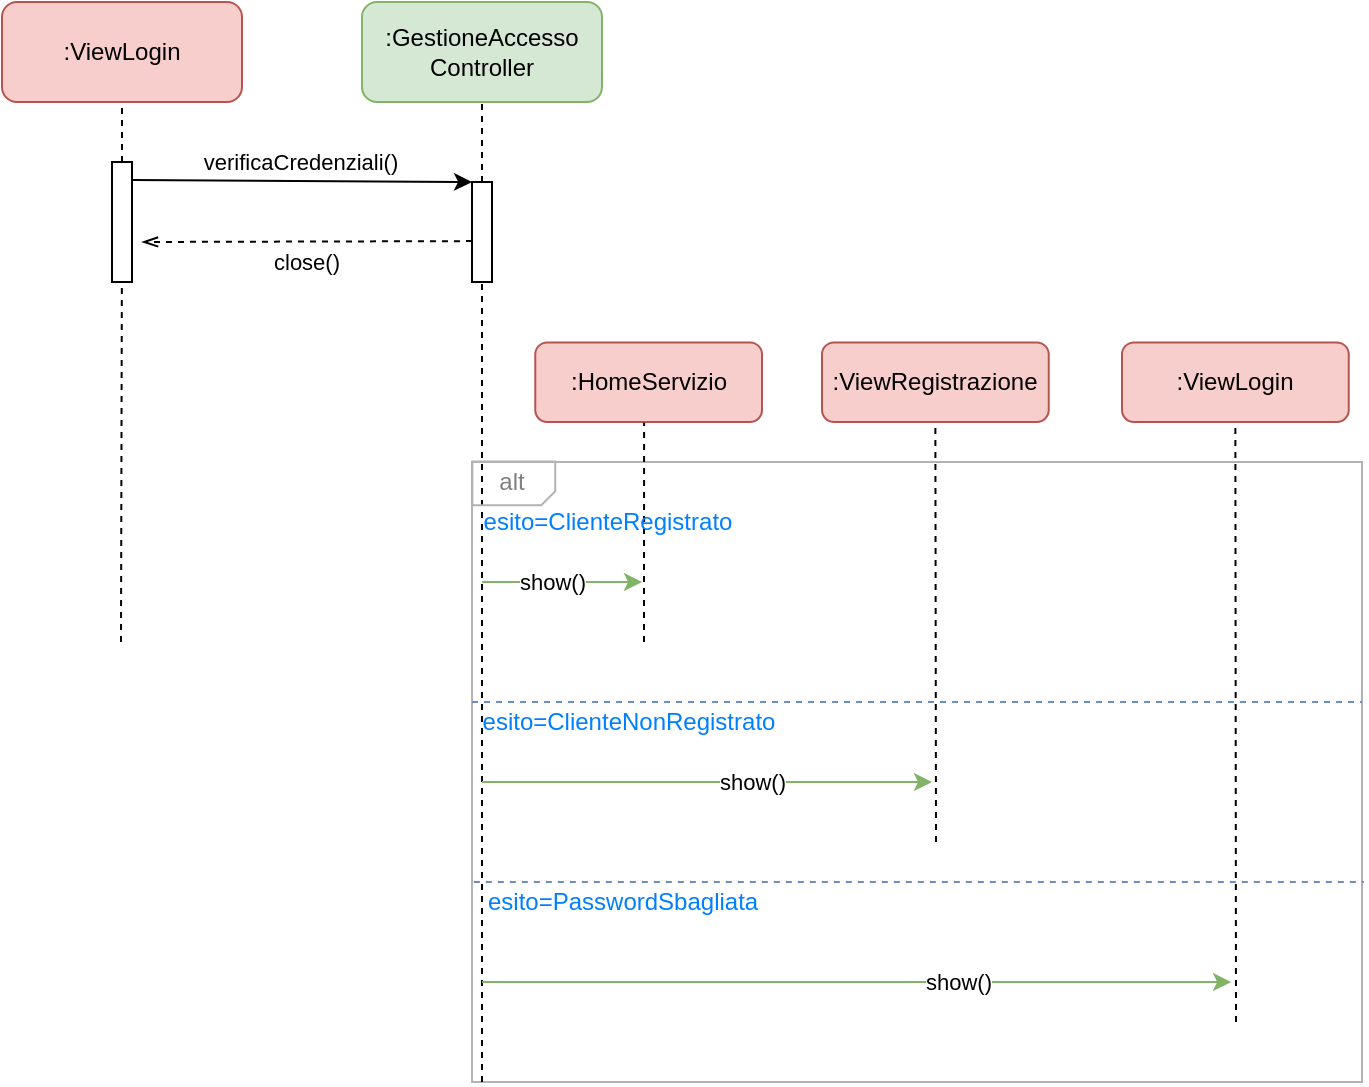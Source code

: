 <mxfile version="14.6.11" type="device"><diagram id="clm67ZpJlsWhISlp--nk" name="Page-2"><mxGraphModel dx="813" dy="455" grid="1" gridSize="10" guides="1" tooltips="1" connect="1" arrows="1" fold="1" page="1" pageScale="1" pageWidth="827" pageHeight="1169" math="0" shadow="0"><root><mxCell id="4GLRoQztJmaeqqmmTiDG-0"/><mxCell id="4GLRoQztJmaeqqmmTiDG-1" parent="4GLRoQztJmaeqqmmTiDG-0"/><mxCell id="mY2MnRpSuvt-j2JOTCd8-20" value="" style="rounded=0;whiteSpace=wrap;html=1;fillColor=none;strokeColor=#B3B3B3;" vertex="1" parent="4GLRoQztJmaeqqmmTiDG-1"><mxGeometry x="555" y="340" width="445" height="310" as="geometry"/></mxCell><mxCell id="mY2MnRpSuvt-j2JOTCd8-1" value=":ViewLogin" style="rounded=1;whiteSpace=wrap;html=1;fillColor=#f8cecc;strokeColor=#b85450;" vertex="1" parent="4GLRoQztJmaeqqmmTiDG-1"><mxGeometry x="320" y="110" width="120" height="50" as="geometry"/></mxCell><mxCell id="mY2MnRpSuvt-j2JOTCd8-2" value=":GestioneAccesso&lt;br&gt;Controller" style="rounded=1;whiteSpace=wrap;html=1;fillColor=#d5e8d4;strokeColor=#82b366;" vertex="1" parent="4GLRoQztJmaeqqmmTiDG-1"><mxGeometry x="500" y="110" width="120" height="50" as="geometry"/></mxCell><mxCell id="mY2MnRpSuvt-j2JOTCd8-3" value="" style="endArrow=none;dashed=1;html=1;entryX=0.5;entryY=1;entryDx=0;entryDy=0;startArrow=none;" edge="1" parent="4GLRoQztJmaeqqmmTiDG-1" source="mY2MnRpSuvt-j2JOTCd8-11" target="mY2MnRpSuvt-j2JOTCd8-2"><mxGeometry width="50" height="50" relative="1" as="geometry"><mxPoint x="560" y="440" as="sourcePoint"/><mxPoint x="320" y="260" as="targetPoint"/></mxGeometry></mxCell><mxCell id="mY2MnRpSuvt-j2JOTCd8-4" value="" style="endArrow=none;dashed=1;html=1;startArrow=none;" edge="1" parent="4GLRoQztJmaeqqmmTiDG-1" source="mY2MnRpSuvt-j2JOTCd8-9"><mxGeometry width="50" height="50" relative="1" as="geometry"><mxPoint x="379.5" y="430" as="sourcePoint"/><mxPoint x="380" y="160" as="targetPoint"/></mxGeometry></mxCell><mxCell id="mY2MnRpSuvt-j2JOTCd8-9" value="" style="rounded=0;whiteSpace=wrap;html=1;" vertex="1" parent="4GLRoQztJmaeqqmmTiDG-1"><mxGeometry x="375" y="190" width="10" height="60" as="geometry"/></mxCell><mxCell id="mY2MnRpSuvt-j2JOTCd8-10" value="" style="endArrow=none;dashed=1;html=1;" edge="1" parent="4GLRoQztJmaeqqmmTiDG-1" target="mY2MnRpSuvt-j2JOTCd8-9"><mxGeometry width="50" height="50" relative="1" as="geometry"><mxPoint x="379.5" y="430.0" as="sourcePoint"/><mxPoint x="380" y="160" as="targetPoint"/></mxGeometry></mxCell><mxCell id="mY2MnRpSuvt-j2JOTCd8-11" value="" style="rounded=0;whiteSpace=wrap;html=1;" vertex="1" parent="4GLRoQztJmaeqqmmTiDG-1"><mxGeometry x="555" y="200" width="10" height="50" as="geometry"/></mxCell><mxCell id="mY2MnRpSuvt-j2JOTCd8-12" value="" style="endArrow=none;dashed=1;html=1;entryX=0.5;entryY=1;entryDx=0;entryDy=0;" edge="1" parent="4GLRoQztJmaeqqmmTiDG-1" target="mY2MnRpSuvt-j2JOTCd8-11"><mxGeometry width="50" height="50" relative="1" as="geometry"><mxPoint x="560" y="650" as="sourcePoint"/><mxPoint x="560" y="160" as="targetPoint"/></mxGeometry></mxCell><mxCell id="mY2MnRpSuvt-j2JOTCd8-15" value="" style="endArrow=classic;html=1;entryX=0;entryY=0;entryDx=0;entryDy=0;" edge="1" parent="4GLRoQztJmaeqqmmTiDG-1" target="mY2MnRpSuvt-j2JOTCd8-11"><mxGeometry width="50" height="50" relative="1" as="geometry"><mxPoint x="385" y="199" as="sourcePoint"/><mxPoint x="560" y="199" as="targetPoint"/></mxGeometry></mxCell><mxCell id="mY2MnRpSuvt-j2JOTCd8-16" value="verificaCredenziali()" style="edgeLabel;html=1;align=center;verticalAlign=middle;resizable=0;points=[];" vertex="1" connectable="0" parent="mY2MnRpSuvt-j2JOTCd8-15"><mxGeometry x="-0.213" y="2" relative="1" as="geometry"><mxPoint x="17" y="-8" as="offset"/></mxGeometry></mxCell><mxCell id="mY2MnRpSuvt-j2JOTCd8-17" value="" style="endArrow=openThin;html=1;exitX=0;exitY=0.591;exitDx=0;exitDy=0;dashed=1;exitPerimeter=0;endFill=0;" edge="1" parent="4GLRoQztJmaeqqmmTiDG-1" source="mY2MnRpSuvt-j2JOTCd8-11"><mxGeometry width="50" height="50" relative="1" as="geometry"><mxPoint x="395" y="209" as="sourcePoint"/><mxPoint x="390" y="230" as="targetPoint"/></mxGeometry></mxCell><mxCell id="mY2MnRpSuvt-j2JOTCd8-18" value="close()" style="edgeLabel;html=1;align=center;verticalAlign=middle;resizable=0;points=[];" vertex="1" connectable="0" parent="mY2MnRpSuvt-j2JOTCd8-17"><mxGeometry x="-0.213" y="2" relative="1" as="geometry"><mxPoint x="-18" y="8" as="offset"/></mxGeometry></mxCell><mxCell id="mY2MnRpSuvt-j2JOTCd8-23" value="" style="shape=card;whiteSpace=wrap;html=1;strokeColor=#B3B3B3;fillColor=none;rotation=-90;flipV=1;size=7;" vertex="1" parent="4GLRoQztJmaeqqmmTiDG-1"><mxGeometry x="565" y="330" width="21.81" height="41.43" as="geometry"/></mxCell><mxCell id="mY2MnRpSuvt-j2JOTCd8-24" value=":HomeServizio" style="rounded=1;whiteSpace=wrap;html=1;fillColor=#f8cecc;strokeColor=#b85450;" vertex="1" parent="4GLRoQztJmaeqqmmTiDG-1"><mxGeometry x="586.63" y="280.2" width="113.37" height="39.8" as="geometry"/></mxCell><mxCell id="mY2MnRpSuvt-j2JOTCd8-25" value=":ViewRegistrazione" style="rounded=1;whiteSpace=wrap;html=1;fillColor=#f8cecc;strokeColor=#b85450;" vertex="1" parent="4GLRoQztJmaeqqmmTiDG-1"><mxGeometry x="730" y="280.2" width="113.37" height="39.8" as="geometry"/></mxCell><mxCell id="mY2MnRpSuvt-j2JOTCd8-29" value="" style="endArrow=none;dashed=1;html=1;entryX=0.48;entryY=1.01;entryDx=0;entryDy=0;entryPerimeter=0;" edge="1" parent="4GLRoQztJmaeqqmmTiDG-1" target="mY2MnRpSuvt-j2JOTCd8-24"><mxGeometry width="50" height="50" relative="1" as="geometry"><mxPoint x="641" y="430" as="sourcePoint"/><mxPoint x="640" y="360" as="targetPoint"/></mxGeometry></mxCell><mxCell id="mY2MnRpSuvt-j2JOTCd8-30" value="" style="endArrow=none;dashed=1;html=1;entryX=0.5;entryY=1;entryDx=0;entryDy=0;" edge="1" parent="4GLRoQztJmaeqqmmTiDG-1" target="mY2MnRpSuvt-j2JOTCd8-25"><mxGeometry width="50" height="50" relative="1" as="geometry"><mxPoint x="787" y="530" as="sourcePoint"/><mxPoint x="640" y="400" as="targetPoint"/></mxGeometry></mxCell><mxCell id="mY2MnRpSuvt-j2JOTCd8-31" value="&lt;font color=&quot;#808080&quot;&gt;alt&lt;/font&gt;" style="text;html=1;strokeColor=none;fillColor=none;align=center;verticalAlign=middle;whiteSpace=wrap;rounded=0;" vertex="1" parent="4GLRoQztJmaeqqmmTiDG-1"><mxGeometry x="555" y="340" width="40" height="20" as="geometry"/></mxCell><mxCell id="mY2MnRpSuvt-j2JOTCd8-32" value="" style="endArrow=classic;html=1;fillColor=#d5e8d4;strokeColor=#82b366;" edge="1" parent="4GLRoQztJmaeqqmmTiDG-1"><mxGeometry width="50" height="50" relative="1" as="geometry"><mxPoint x="560" y="400" as="sourcePoint"/><mxPoint x="640" y="400" as="targetPoint"/></mxGeometry></mxCell><mxCell id="mY2MnRpSuvt-j2JOTCd8-33" value="show()" style="edgeLabel;html=1;align=center;verticalAlign=middle;resizable=0;points=[];" vertex="1" connectable="0" parent="mY2MnRpSuvt-j2JOTCd8-32"><mxGeometry x="0.375" relative="1" as="geometry"><mxPoint x="-20" as="offset"/></mxGeometry></mxCell><mxCell id="mY2MnRpSuvt-j2JOTCd8-34" value="" style="endArrow=classic;html=1;fillColor=#d5e8d4;strokeColor=#82b366;" edge="1" parent="4GLRoQztJmaeqqmmTiDG-1"><mxGeometry width="50" height="50" relative="1" as="geometry"><mxPoint x="560" y="500" as="sourcePoint"/><mxPoint x="785" y="500" as="targetPoint"/></mxGeometry></mxCell><mxCell id="mY2MnRpSuvt-j2JOTCd8-35" value="show()" style="edgeLabel;html=1;align=center;verticalAlign=middle;resizable=0;points=[];" vertex="1" connectable="0" parent="mY2MnRpSuvt-j2JOTCd8-34"><mxGeometry x="0.375" relative="1" as="geometry"><mxPoint x="-20" as="offset"/></mxGeometry></mxCell><mxCell id="mY2MnRpSuvt-j2JOTCd8-36" value="" style="endArrow=none;dashed=1;html=1;fillColor=#dae8fc;strokeColor=#6c8ebf;" edge="1" parent="4GLRoQztJmaeqqmmTiDG-1"><mxGeometry width="50" height="50" relative="1" as="geometry"><mxPoint x="555" y="460" as="sourcePoint"/><mxPoint x="1000" y="460" as="targetPoint"/></mxGeometry></mxCell><mxCell id="mY2MnRpSuvt-j2JOTCd8-38" value="&lt;font color=&quot;#007fff&quot;&gt;esito=ClienteRegistrato&lt;/font&gt;" style="text;html=1;strokeColor=none;fillColor=none;align=center;verticalAlign=middle;whiteSpace=wrap;rounded=0;" vertex="1" parent="4GLRoQztJmaeqqmmTiDG-1"><mxGeometry x="555.91" y="360" width="134.09" height="20" as="geometry"/></mxCell><mxCell id="mY2MnRpSuvt-j2JOTCd8-39" value="&lt;span style=&quot;color: rgb(0 , 127 , 255)&quot;&gt;esito=ClienteNonRegistrato&lt;/span&gt;" style="text;html=1;strokeColor=none;fillColor=none;align=center;verticalAlign=middle;whiteSpace=wrap;rounded=0;" vertex="1" parent="4GLRoQztJmaeqqmmTiDG-1"><mxGeometry x="555.91" y="460" width="155" height="20" as="geometry"/></mxCell><mxCell id="mY2MnRpSuvt-j2JOTCd8-40" value="" style="endArrow=none;dashed=1;html=1;fillColor=#dae8fc;strokeColor=#6c8ebf;" edge="1" parent="4GLRoQztJmaeqqmmTiDG-1"><mxGeometry width="50" height="50" relative="1" as="geometry"><mxPoint x="555.91" y="550" as="sourcePoint"/><mxPoint x="1000.91" y="550" as="targetPoint"/></mxGeometry></mxCell><mxCell id="mY2MnRpSuvt-j2JOTCd8-41" value="&lt;span style=&quot;color: rgb(0 , 127 , 255)&quot;&gt;esito=PasswordSbagliata&lt;/span&gt;" style="text;html=1;strokeColor=none;fillColor=none;align=left;verticalAlign=middle;whiteSpace=wrap;rounded=0;" vertex="1" parent="4GLRoQztJmaeqqmmTiDG-1"><mxGeometry x="561.36" y="550" width="144.09" height="20" as="geometry"/></mxCell><mxCell id="mY2MnRpSuvt-j2JOTCd8-43" value=":ViewLogin" style="rounded=1;whiteSpace=wrap;html=1;fillColor=#f8cecc;strokeColor=#b85450;" vertex="1" parent="4GLRoQztJmaeqqmmTiDG-1"><mxGeometry x="880" y="280.2" width="113.37" height="39.8" as="geometry"/></mxCell><mxCell id="mY2MnRpSuvt-j2JOTCd8-44" value="" style="endArrow=none;dashed=1;html=1;entryX=0.5;entryY=1;entryDx=0;entryDy=0;" edge="1" parent="4GLRoQztJmaeqqmmTiDG-1" target="mY2MnRpSuvt-j2JOTCd8-43"><mxGeometry width="50" height="50" relative="1" as="geometry"><mxPoint x="937" y="620" as="sourcePoint"/><mxPoint x="940.005" y="320" as="targetPoint"/></mxGeometry></mxCell><mxCell id="mY2MnRpSuvt-j2JOTCd8-46" value="" style="endArrow=classic;html=1;fillColor=#d5e8d4;strokeColor=#82b366;" edge="1" parent="4GLRoQztJmaeqqmmTiDG-1"><mxGeometry width="50" height="50" relative="1" as="geometry"><mxPoint x="560" y="600" as="sourcePoint"/><mxPoint x="934.55" y="600" as="targetPoint"/></mxGeometry></mxCell><mxCell id="mY2MnRpSuvt-j2JOTCd8-47" value="show()" style="edgeLabel;html=1;align=center;verticalAlign=middle;resizable=0;points=[];" vertex="1" connectable="0" parent="mY2MnRpSuvt-j2JOTCd8-46"><mxGeometry x="0.375" relative="1" as="geometry"><mxPoint x="-20" as="offset"/></mxGeometry></mxCell></root></mxGraphModel></diagram></mxfile>